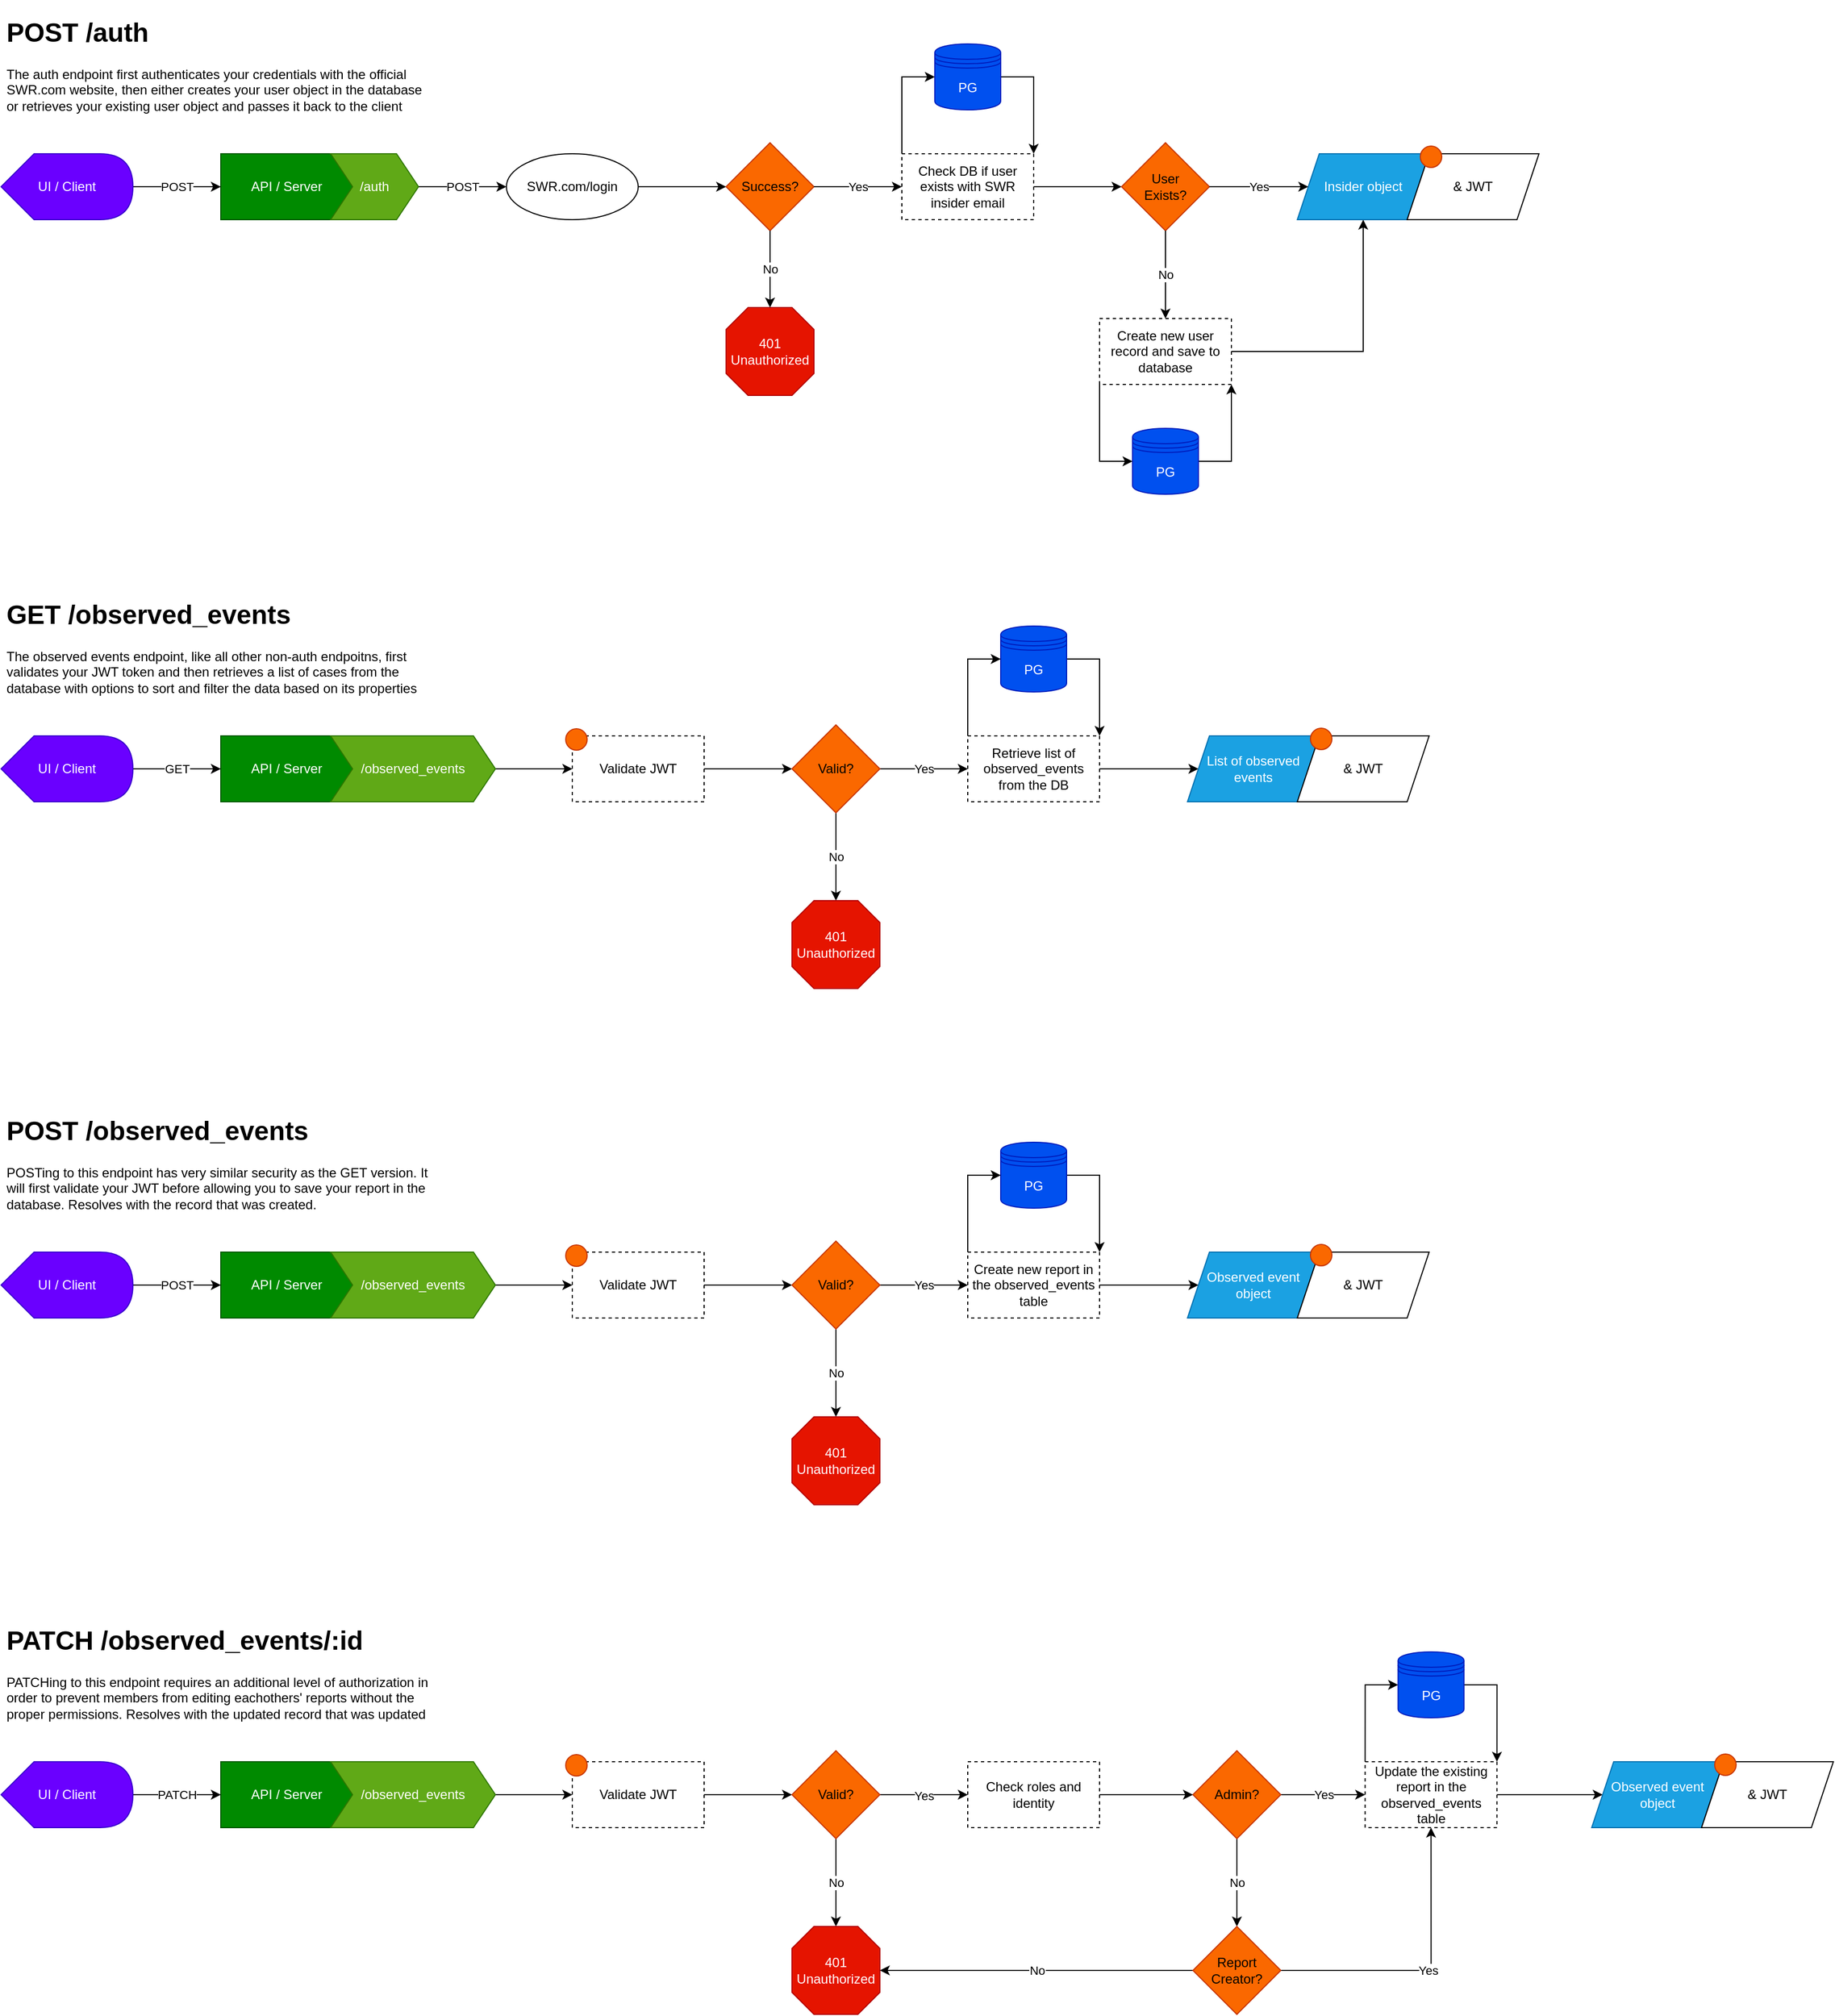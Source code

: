 <mxfile version="20.2.3" type="device"><diagram id="uT7VdFpadkbRcJR9GEGP" name="Page-1"><mxGraphModel dx="2062" dy="1217" grid="0" gridSize="10" guides="1" tooltips="1" connect="1" arrows="1" fold="1" page="0" pageScale="1" pageWidth="850" pageHeight="1100" math="0" shadow="0"><root><mxCell id="0"/><mxCell id="1" parent="0"/><mxCell id="ZuW3GiQq_CwXDDzQ5-BQ-51" style="edgeStyle=orthogonalEdgeStyle;rounded=0;orthogonalLoop=1;jettySize=auto;html=1;exitX=1;exitY=0.5;exitDx=0;exitDy=0;entryX=1;entryY=0;entryDx=0;entryDy=0;" parent="1" source="ZuW3GiQq_CwXDDzQ5-BQ-2" target="ZuW3GiQq_CwXDDzQ5-BQ-37" edge="1"><mxGeometry relative="1" as="geometry"/></mxCell><mxCell id="ZuW3GiQq_CwXDDzQ5-BQ-2" value="PG" style="shape=datastore;whiteSpace=wrap;html=1;fillColor=#0050ef;fontColor=#ffffff;strokeColor=#001DBC;" parent="1" vertex="1"><mxGeometry x="890" y="70" width="60" height="60" as="geometry"/></mxCell><mxCell id="ZuW3GiQq_CwXDDzQ5-BQ-6" value="API / Server" style="rounded=0;whiteSpace=wrap;html=1;fillColor=#008a00;fontColor=#ffffff;strokeColor=#005700;" parent="1" vertex="1"><mxGeometry x="240" y="170" width="120" height="60" as="geometry"/></mxCell><mxCell id="ZuW3GiQq_CwXDDzQ5-BQ-21" value="POST" style="edgeStyle=orthogonalEdgeStyle;rounded=0;orthogonalLoop=1;jettySize=auto;html=1;entryX=0;entryY=0.5;entryDx=0;entryDy=0;" parent="1" source="ZuW3GiQq_CwXDDzQ5-BQ-14" target="ZuW3GiQq_CwXDDzQ5-BQ-18" edge="1"><mxGeometry relative="1" as="geometry"/></mxCell><mxCell id="ZuW3GiQq_CwXDDzQ5-BQ-14" value="/auth" style="shape=step;perimeter=stepPerimeter;whiteSpace=wrap;html=1;fixedSize=1;fillColor=#60a917;fontColor=#ffffff;strokeColor=#2D7600;" parent="1" vertex="1"><mxGeometry x="340" y="170" width="80" height="60" as="geometry"/></mxCell><mxCell id="ZuW3GiQq_CwXDDzQ5-BQ-19" value="POST" style="edgeStyle=orthogonalEdgeStyle;rounded=0;orthogonalLoop=1;jettySize=auto;html=1;entryX=0;entryY=0.5;entryDx=0;entryDy=0;" parent="1" source="ZuW3GiQq_CwXDDzQ5-BQ-16" target="ZuW3GiQq_CwXDDzQ5-BQ-6" edge="1"><mxGeometry relative="1" as="geometry"/></mxCell><mxCell id="ZuW3GiQq_CwXDDzQ5-BQ-16" value="UI / Client" style="shape=display;whiteSpace=wrap;html=1;fillColor=#6a00ff;fontColor=#ffffff;strokeColor=#3700CC;" parent="1" vertex="1"><mxGeometry x="40" y="170" width="120" height="60" as="geometry"/></mxCell><mxCell id="ZuW3GiQq_CwXDDzQ5-BQ-29" style="edgeStyle=orthogonalEdgeStyle;rounded=0;orthogonalLoop=1;jettySize=auto;html=1;entryX=0;entryY=0.5;entryDx=0;entryDy=0;" parent="1" source="ZuW3GiQq_CwXDDzQ5-BQ-18" target="ZuW3GiQq_CwXDDzQ5-BQ-28" edge="1"><mxGeometry relative="1" as="geometry"/></mxCell><mxCell id="ZuW3GiQq_CwXDDzQ5-BQ-18" value="SWR.com/login" style="ellipse;whiteSpace=wrap;html=1;" parent="1" vertex="1"><mxGeometry x="500" y="170" width="120" height="60" as="geometry"/></mxCell><mxCell id="ZuW3GiQq_CwXDDzQ5-BQ-28" value="Success?" style="rhombus;whiteSpace=wrap;html=1;fillColor=#fa6800;fontColor=#000000;strokeColor=#C73500;" parent="1" vertex="1"><mxGeometry x="700" y="160" width="80" height="80" as="geometry"/></mxCell><mxCell id="ZuW3GiQq_CwXDDzQ5-BQ-31" value="401&lt;br&gt;Unauthorized" style="whiteSpace=wrap;html=1;shape=mxgraph.basic.octagon2;align=center;verticalAlign=middle;dx=10;fillColor=#e51400;fontColor=#ffffff;strokeColor=#B20000;" parent="1" vertex="1"><mxGeometry x="700" y="310" width="80" height="80" as="geometry"/></mxCell><mxCell id="ZuW3GiQq_CwXDDzQ5-BQ-33" value="" style="endArrow=classic;html=1;rounded=0;exitX=0.5;exitY=1;exitDx=0;exitDy=0;entryX=0.5;entryY=0;entryDx=0;entryDy=0;entryPerimeter=0;" parent="1" source="ZuW3GiQq_CwXDDzQ5-BQ-28" target="ZuW3GiQq_CwXDDzQ5-BQ-31" edge="1"><mxGeometry relative="1" as="geometry"><mxPoint x="300" y="640" as="sourcePoint"/><mxPoint x="400" y="640" as="targetPoint"/></mxGeometry></mxCell><mxCell id="ZuW3GiQq_CwXDDzQ5-BQ-34" value="No" style="edgeLabel;resizable=0;html=1;align=center;verticalAlign=middle;" parent="ZuW3GiQq_CwXDDzQ5-BQ-33" connectable="0" vertex="1"><mxGeometry relative="1" as="geometry"/></mxCell><mxCell id="ZuW3GiQq_CwXDDzQ5-BQ-50" style="edgeStyle=orthogonalEdgeStyle;rounded=0;orthogonalLoop=1;jettySize=auto;html=1;exitX=0;exitY=0;exitDx=0;exitDy=0;entryX=0;entryY=0.5;entryDx=0;entryDy=0;" parent="1" source="ZuW3GiQq_CwXDDzQ5-BQ-37" target="ZuW3GiQq_CwXDDzQ5-BQ-2" edge="1"><mxGeometry relative="1" as="geometry"><Array as="points"><mxPoint x="860" y="100"/></Array></mxGeometry></mxCell><mxCell id="ZuW3GiQq_CwXDDzQ5-BQ-52" style="edgeStyle=orthogonalEdgeStyle;rounded=0;orthogonalLoop=1;jettySize=auto;html=1;entryX=0;entryY=0.5;entryDx=0;entryDy=0;" parent="1" source="ZuW3GiQq_CwXDDzQ5-BQ-37" target="ZuW3GiQq_CwXDDzQ5-BQ-43" edge="1"><mxGeometry relative="1" as="geometry"/></mxCell><mxCell id="ZuW3GiQq_CwXDDzQ5-BQ-37" value="Check DB if user exists with SWR insider email" style="rounded=0;whiteSpace=wrap;html=1;dashed=1;" parent="1" vertex="1"><mxGeometry x="860" y="170" width="120" height="60" as="geometry"/></mxCell><mxCell id="ZuW3GiQq_CwXDDzQ5-BQ-40" value="" style="endArrow=classic;html=1;rounded=0;exitX=1;exitY=0.5;exitDx=0;exitDy=0;entryX=0;entryY=0.5;entryDx=0;entryDy=0;" parent="1" source="ZuW3GiQq_CwXDDzQ5-BQ-28" target="ZuW3GiQq_CwXDDzQ5-BQ-37" edge="1"><mxGeometry relative="1" as="geometry"><mxPoint x="870" y="300" as="sourcePoint"/><mxPoint x="870" y="380" as="targetPoint"/></mxGeometry></mxCell><mxCell id="ZuW3GiQq_CwXDDzQ5-BQ-41" value="Yes" style="edgeLabel;resizable=0;html=1;align=center;verticalAlign=middle;" parent="ZuW3GiQq_CwXDDzQ5-BQ-40" connectable="0" vertex="1"><mxGeometry relative="1" as="geometry"/></mxCell><mxCell id="ZuW3GiQq_CwXDDzQ5-BQ-43" value="User&lt;br&gt;Exists?" style="rhombus;whiteSpace=wrap;html=1;fillColor=#fa6800;fontColor=#000000;strokeColor=#C73500;" parent="1" vertex="1"><mxGeometry x="1060" y="160" width="80" height="80" as="geometry"/></mxCell><mxCell id="ZuW3GiQq_CwXDDzQ5-BQ-57" style="edgeStyle=orthogonalEdgeStyle;rounded=0;orthogonalLoop=1;jettySize=auto;html=1;exitX=1;exitY=0.5;exitDx=0;exitDy=0;entryX=1;entryY=1;entryDx=0;entryDy=0;" parent="1" source="ZuW3GiQq_CwXDDzQ5-BQ-45" target="ZuW3GiQq_CwXDDzQ5-BQ-53" edge="1"><mxGeometry relative="1" as="geometry"><Array as="points"><mxPoint x="1160" y="450"/></Array></mxGeometry></mxCell><mxCell id="ZuW3GiQq_CwXDDzQ5-BQ-45" value="PG" style="shape=datastore;whiteSpace=wrap;html=1;fillColor=#0050ef;fontColor=#ffffff;strokeColor=#001DBC;" parent="1" vertex="1"><mxGeometry x="1070" y="420" width="60" height="60" as="geometry"/></mxCell><mxCell id="ZuW3GiQq_CwXDDzQ5-BQ-56" style="edgeStyle=orthogonalEdgeStyle;rounded=0;orthogonalLoop=1;jettySize=auto;html=1;exitX=0;exitY=1;exitDx=0;exitDy=0;entryX=0;entryY=0.5;entryDx=0;entryDy=0;" parent="1" source="ZuW3GiQq_CwXDDzQ5-BQ-53" target="ZuW3GiQq_CwXDDzQ5-BQ-45" edge="1"><mxGeometry relative="1" as="geometry"/></mxCell><mxCell id="ZuW3GiQq_CwXDDzQ5-BQ-66" style="edgeStyle=orthogonalEdgeStyle;rounded=0;orthogonalLoop=1;jettySize=auto;html=1;exitX=1;exitY=0.5;exitDx=0;exitDy=0;entryX=0.5;entryY=1;entryDx=0;entryDy=0;" parent="1" source="ZuW3GiQq_CwXDDzQ5-BQ-53" target="ZuW3GiQq_CwXDDzQ5-BQ-60" edge="1"><mxGeometry relative="1" as="geometry"/></mxCell><mxCell id="ZuW3GiQq_CwXDDzQ5-BQ-53" value="Create new user record and save to database" style="rounded=0;whiteSpace=wrap;html=1;dashed=1;" parent="1" vertex="1"><mxGeometry x="1040" y="320" width="120" height="60" as="geometry"/></mxCell><mxCell id="ZuW3GiQq_CwXDDzQ5-BQ-54" value="" style="endArrow=classic;html=1;rounded=0;exitX=0.5;exitY=1;exitDx=0;exitDy=0;entryX=0.5;entryY=0;entryDx=0;entryDy=0;" parent="1" source="ZuW3GiQq_CwXDDzQ5-BQ-43" target="ZuW3GiQq_CwXDDzQ5-BQ-53" edge="1"><mxGeometry relative="1" as="geometry"><mxPoint x="750" y="250" as="sourcePoint"/><mxPoint x="750" y="320" as="targetPoint"/></mxGeometry></mxCell><mxCell id="ZuW3GiQq_CwXDDzQ5-BQ-55" value="No" style="edgeLabel;resizable=0;html=1;align=center;verticalAlign=middle;" parent="ZuW3GiQq_CwXDDzQ5-BQ-54" connectable="0" vertex="1"><mxGeometry relative="1" as="geometry"/></mxCell><mxCell id="ZuW3GiQq_CwXDDzQ5-BQ-60" value="Insider object" style="shape=parallelogram;perimeter=parallelogramPerimeter;whiteSpace=wrap;html=1;fixedSize=1;fillColor=#1ba1e2;fontColor=#ffffff;strokeColor=#006EAF;" parent="1" vertex="1"><mxGeometry x="1220" y="170" width="120" height="60" as="geometry"/></mxCell><mxCell id="ZuW3GiQq_CwXDDzQ5-BQ-61" value="" style="endArrow=classic;html=1;rounded=0;entryX=0;entryY=0.5;entryDx=0;entryDy=0;exitX=1;exitY=0.5;exitDx=0;exitDy=0;" parent="1" source="ZuW3GiQq_CwXDDzQ5-BQ-43" target="ZuW3GiQq_CwXDDzQ5-BQ-60" edge="1"><mxGeometry relative="1" as="geometry"><mxPoint x="1170" y="140" as="sourcePoint"/><mxPoint x="870" y="210" as="targetPoint"/></mxGeometry></mxCell><mxCell id="ZuW3GiQq_CwXDDzQ5-BQ-62" value="Yes" style="edgeLabel;resizable=0;html=1;align=center;verticalAlign=middle;" parent="ZuW3GiQq_CwXDDzQ5-BQ-61" connectable="0" vertex="1"><mxGeometry relative="1" as="geometry"/></mxCell><mxCell id="ZuW3GiQq_CwXDDzQ5-BQ-68" value="API / Server" style="rounded=0;whiteSpace=wrap;html=1;fillColor=#008a00;fontColor=#ffffff;strokeColor=#005700;" parent="1" vertex="1"><mxGeometry x="240" y="700" width="120" height="60" as="geometry"/></mxCell><mxCell id="ZuW3GiQq_CwXDDzQ5-BQ-74" style="edgeStyle=orthogonalEdgeStyle;rounded=0;orthogonalLoop=1;jettySize=auto;html=1;entryX=0;entryY=0.5;entryDx=0;entryDy=0;" parent="1" source="ZuW3GiQq_CwXDDzQ5-BQ-69" target="ZuW3GiQq_CwXDDzQ5-BQ-72" edge="1"><mxGeometry relative="1" as="geometry"/></mxCell><mxCell id="ZuW3GiQq_CwXDDzQ5-BQ-69" value="/observed_events" style="shape=step;perimeter=stepPerimeter;whiteSpace=wrap;html=1;fixedSize=1;fillColor=#60a917;fontColor=#ffffff;strokeColor=#2D7600;" parent="1" vertex="1"><mxGeometry x="340" y="700" width="150" height="60" as="geometry"/></mxCell><mxCell id="ZuW3GiQq_CwXDDzQ5-BQ-70" value="GET" style="edgeStyle=orthogonalEdgeStyle;rounded=0;orthogonalLoop=1;jettySize=auto;html=1;entryX=0;entryY=0.5;entryDx=0;entryDy=0;" parent="1" source="ZuW3GiQq_CwXDDzQ5-BQ-71" target="ZuW3GiQq_CwXDDzQ5-BQ-68" edge="1"><mxGeometry relative="1" as="geometry"/></mxCell><mxCell id="ZuW3GiQq_CwXDDzQ5-BQ-71" value="UI / Client" style="shape=display;whiteSpace=wrap;html=1;fillColor=#6a00ff;fontColor=#ffffff;strokeColor=#3700CC;" parent="1" vertex="1"><mxGeometry x="40" y="700" width="120" height="60" as="geometry"/></mxCell><mxCell id="ZuW3GiQq_CwXDDzQ5-BQ-76" style="edgeStyle=orthogonalEdgeStyle;rounded=0;orthogonalLoop=1;jettySize=auto;html=1;entryX=0;entryY=0.5;entryDx=0;entryDy=0;" parent="1" source="ZuW3GiQq_CwXDDzQ5-BQ-72" target="ZuW3GiQq_CwXDDzQ5-BQ-75" edge="1"><mxGeometry relative="1" as="geometry"/></mxCell><mxCell id="ZuW3GiQq_CwXDDzQ5-BQ-72" value="Validate JWT" style="rounded=0;whiteSpace=wrap;html=1;dashed=1;" parent="1" vertex="1"><mxGeometry x="560" y="700" width="120" height="60" as="geometry"/></mxCell><mxCell id="ZuW3GiQq_CwXDDzQ5-BQ-73" value="&amp;amp; JWT" style="shape=parallelogram;perimeter=parallelogramPerimeter;whiteSpace=wrap;html=1;fixedSize=1;" parent="1" vertex="1"><mxGeometry x="1320" y="170" width="120" height="60" as="geometry"/></mxCell><mxCell id="ZuW3GiQq_CwXDDzQ5-BQ-78" value="No" style="edgeStyle=orthogonalEdgeStyle;rounded=0;orthogonalLoop=1;jettySize=auto;html=1;entryX=0.5;entryY=0;entryDx=0;entryDy=0;entryPerimeter=0;" parent="1" source="ZuW3GiQq_CwXDDzQ5-BQ-75" target="ZuW3GiQq_CwXDDzQ5-BQ-77" edge="1"><mxGeometry relative="1" as="geometry"/></mxCell><mxCell id="ZuW3GiQq_CwXDDzQ5-BQ-85" value="Yes" style="edgeStyle=orthogonalEdgeStyle;rounded=0;orthogonalLoop=1;jettySize=auto;html=1;entryX=0;entryY=0.5;entryDx=0;entryDy=0;" parent="1" source="ZuW3GiQq_CwXDDzQ5-BQ-75" target="ZuW3GiQq_CwXDDzQ5-BQ-84" edge="1"><mxGeometry relative="1" as="geometry"/></mxCell><mxCell id="ZuW3GiQq_CwXDDzQ5-BQ-75" value="Valid?" style="rhombus;whiteSpace=wrap;html=1;fillColor=#fa6800;fontColor=#000000;strokeColor=#C73500;" parent="1" vertex="1"><mxGeometry x="760" y="690" width="80" height="80" as="geometry"/></mxCell><mxCell id="ZuW3GiQq_CwXDDzQ5-BQ-77" value="401&lt;br&gt;Unauthorized" style="whiteSpace=wrap;html=1;shape=mxgraph.basic.octagon2;align=center;verticalAlign=middle;dx=10;fillColor=#e51400;fontColor=#ffffff;strokeColor=#B20000;" parent="1" vertex="1"><mxGeometry x="760" y="850" width="80" height="80" as="geometry"/></mxCell><mxCell id="ZuW3GiQq_CwXDDzQ5-BQ-79" value="&lt;h1&gt;POST /auth&lt;/h1&gt;&lt;p&gt;The auth endpoint first authenticates your credentials with the official SWR.com website, then either creates your user object in the database or retrieves your existing user object and passes it back to the client&lt;/p&gt;" style="text;html=1;strokeColor=none;fillColor=none;spacing=5;spacingTop=-20;whiteSpace=wrap;overflow=hidden;rounded=0;" parent="1" vertex="1"><mxGeometry x="40" y="40" width="400" height="120" as="geometry"/></mxCell><mxCell id="ZuW3GiQq_CwXDDzQ5-BQ-80" value="&lt;h1&gt;GET /observed_events&lt;/h1&gt;&lt;p&gt;The observed events endpoint, like all other non-auth endpoitns, first validates your JWT token and then retrieves a list of cases from the database with options to sort and filter the data based on its properties&lt;/p&gt;" style="text;html=1;strokeColor=none;fillColor=none;spacing=5;spacingTop=-20;whiteSpace=wrap;overflow=hidden;rounded=0;" parent="1" vertex="1"><mxGeometry x="40" y="570" width="400" height="120" as="geometry"/></mxCell><mxCell id="ZuW3GiQq_CwXDDzQ5-BQ-81" style="edgeStyle=orthogonalEdgeStyle;rounded=0;orthogonalLoop=1;jettySize=auto;html=1;exitX=1;exitY=0.5;exitDx=0;exitDy=0;entryX=1;entryY=0;entryDx=0;entryDy=0;" parent="1" source="ZuW3GiQq_CwXDDzQ5-BQ-82" target="ZuW3GiQq_CwXDDzQ5-BQ-84" edge="1"><mxGeometry relative="1" as="geometry"/></mxCell><mxCell id="ZuW3GiQq_CwXDDzQ5-BQ-82" value="PG" style="shape=datastore;whiteSpace=wrap;html=1;fillColor=#0050ef;fontColor=#ffffff;strokeColor=#001DBC;" parent="1" vertex="1"><mxGeometry x="950" y="600" width="60" height="60" as="geometry"/></mxCell><mxCell id="ZuW3GiQq_CwXDDzQ5-BQ-83" style="edgeStyle=orthogonalEdgeStyle;rounded=0;orthogonalLoop=1;jettySize=auto;html=1;exitX=0;exitY=0;exitDx=0;exitDy=0;entryX=0;entryY=0.5;entryDx=0;entryDy=0;" parent="1" source="ZuW3GiQq_CwXDDzQ5-BQ-84" target="ZuW3GiQq_CwXDDzQ5-BQ-82" edge="1"><mxGeometry relative="1" as="geometry"><Array as="points"><mxPoint x="920" y="630"/></Array></mxGeometry></mxCell><mxCell id="ZuW3GiQq_CwXDDzQ5-BQ-87" style="edgeStyle=orthogonalEdgeStyle;rounded=0;orthogonalLoop=1;jettySize=auto;html=1;entryX=0;entryY=0.5;entryDx=0;entryDy=0;" parent="1" source="ZuW3GiQq_CwXDDzQ5-BQ-84" target="ZuW3GiQq_CwXDDzQ5-BQ-86" edge="1"><mxGeometry relative="1" as="geometry"/></mxCell><mxCell id="ZuW3GiQq_CwXDDzQ5-BQ-84" value="Retrieve list of observed_events from the DB" style="rounded=0;whiteSpace=wrap;html=1;dashed=1;" parent="1" vertex="1"><mxGeometry x="920" y="700" width="120" height="60" as="geometry"/></mxCell><mxCell id="ZuW3GiQq_CwXDDzQ5-BQ-86" value="List of observed events" style="shape=parallelogram;perimeter=parallelogramPerimeter;whiteSpace=wrap;html=1;fixedSize=1;fillColor=#1ba1e2;fontColor=#ffffff;strokeColor=#006EAF;" parent="1" vertex="1"><mxGeometry x="1120" y="700" width="120" height="60" as="geometry"/></mxCell><mxCell id="XZidE0IkMX-tpGmf4E9z-1" value="" style="ellipse;whiteSpace=wrap;html=1;aspect=fixed;fillColor=#fa6800;fontColor=#000000;strokeColor=#C73500;" vertex="1" parent="1"><mxGeometry x="554" y="693.5" width="19.5" height="19.5" as="geometry"/></mxCell><mxCell id="XZidE0IkMX-tpGmf4E9z-2" value="API / Server" style="rounded=0;whiteSpace=wrap;html=1;fillColor=#008a00;fontColor=#ffffff;strokeColor=#005700;" vertex="1" parent="1"><mxGeometry x="240" y="1170" width="120" height="60" as="geometry"/></mxCell><mxCell id="XZidE0IkMX-tpGmf4E9z-3" style="edgeStyle=orthogonalEdgeStyle;rounded=0;orthogonalLoop=1;jettySize=auto;html=1;entryX=0;entryY=0.5;entryDx=0;entryDy=0;" edge="1" parent="1" source="XZidE0IkMX-tpGmf4E9z-4" target="XZidE0IkMX-tpGmf4E9z-8"><mxGeometry relative="1" as="geometry"/></mxCell><mxCell id="XZidE0IkMX-tpGmf4E9z-4" value="/observed_events" style="shape=step;perimeter=stepPerimeter;whiteSpace=wrap;html=1;fixedSize=1;fillColor=#60a917;fontColor=#ffffff;strokeColor=#2D7600;" vertex="1" parent="1"><mxGeometry x="340" y="1170" width="150" height="60" as="geometry"/></mxCell><mxCell id="XZidE0IkMX-tpGmf4E9z-5" value="POST" style="edgeStyle=orthogonalEdgeStyle;rounded=0;orthogonalLoop=1;jettySize=auto;html=1;entryX=0;entryY=0.5;entryDx=0;entryDy=0;" edge="1" parent="1" source="XZidE0IkMX-tpGmf4E9z-6" target="XZidE0IkMX-tpGmf4E9z-2"><mxGeometry relative="1" as="geometry"/></mxCell><mxCell id="XZidE0IkMX-tpGmf4E9z-6" value="UI / Client" style="shape=display;whiteSpace=wrap;html=1;fillColor=#6a00ff;fontColor=#ffffff;strokeColor=#3700CC;" vertex="1" parent="1"><mxGeometry x="40" y="1170" width="120" height="60" as="geometry"/></mxCell><mxCell id="XZidE0IkMX-tpGmf4E9z-7" style="edgeStyle=orthogonalEdgeStyle;rounded=0;orthogonalLoop=1;jettySize=auto;html=1;entryX=0;entryY=0.5;entryDx=0;entryDy=0;" edge="1" parent="1" source="XZidE0IkMX-tpGmf4E9z-8" target="XZidE0IkMX-tpGmf4E9z-11"><mxGeometry relative="1" as="geometry"/></mxCell><mxCell id="XZidE0IkMX-tpGmf4E9z-8" value="Validate JWT" style="rounded=0;whiteSpace=wrap;html=1;dashed=1;" vertex="1" parent="1"><mxGeometry x="560" y="1170" width="120" height="60" as="geometry"/></mxCell><mxCell id="XZidE0IkMX-tpGmf4E9z-9" value="No" style="edgeStyle=orthogonalEdgeStyle;rounded=0;orthogonalLoop=1;jettySize=auto;html=1;entryX=0.5;entryY=0;entryDx=0;entryDy=0;entryPerimeter=0;" edge="1" parent="1" source="XZidE0IkMX-tpGmf4E9z-11" target="XZidE0IkMX-tpGmf4E9z-12"><mxGeometry relative="1" as="geometry"/></mxCell><mxCell id="XZidE0IkMX-tpGmf4E9z-10" value="Yes" style="edgeStyle=orthogonalEdgeStyle;rounded=0;orthogonalLoop=1;jettySize=auto;html=1;entryX=0;entryY=0.5;entryDx=0;entryDy=0;" edge="1" parent="1" source="XZidE0IkMX-tpGmf4E9z-11" target="XZidE0IkMX-tpGmf4E9z-18"><mxGeometry relative="1" as="geometry"/></mxCell><mxCell id="XZidE0IkMX-tpGmf4E9z-11" value="Valid?" style="rhombus;whiteSpace=wrap;html=1;fillColor=#fa6800;fontColor=#000000;strokeColor=#C73500;" vertex="1" parent="1"><mxGeometry x="760" y="1160" width="80" height="80" as="geometry"/></mxCell><mxCell id="XZidE0IkMX-tpGmf4E9z-12" value="401&lt;br&gt;Unauthorized" style="whiteSpace=wrap;html=1;shape=mxgraph.basic.octagon2;align=center;verticalAlign=middle;dx=10;fillColor=#e51400;fontColor=#ffffff;strokeColor=#B20000;" vertex="1" parent="1"><mxGeometry x="760" y="1320" width="80" height="80" as="geometry"/></mxCell><mxCell id="XZidE0IkMX-tpGmf4E9z-13" value="&lt;h1&gt;POST /observed_events&lt;/h1&gt;&lt;p&gt;POSTing to this endpoint has very similar security as the GET version. It will first validate your JWT before allowing you to save your report in the database. Resolves with the record that was created.&lt;/p&gt;" style="text;html=1;strokeColor=none;fillColor=none;spacing=5;spacingTop=-20;whiteSpace=wrap;overflow=hidden;rounded=0;" vertex="1" parent="1"><mxGeometry x="40" y="1040" width="400" height="120" as="geometry"/></mxCell><mxCell id="XZidE0IkMX-tpGmf4E9z-14" style="edgeStyle=orthogonalEdgeStyle;rounded=0;orthogonalLoop=1;jettySize=auto;html=1;exitX=1;exitY=0.5;exitDx=0;exitDy=0;entryX=1;entryY=0;entryDx=0;entryDy=0;" edge="1" parent="1" source="XZidE0IkMX-tpGmf4E9z-15" target="XZidE0IkMX-tpGmf4E9z-18"><mxGeometry relative="1" as="geometry"/></mxCell><mxCell id="XZidE0IkMX-tpGmf4E9z-15" value="PG" style="shape=datastore;whiteSpace=wrap;html=1;fillColor=#0050ef;fontColor=#ffffff;strokeColor=#001DBC;" vertex="1" parent="1"><mxGeometry x="950" y="1070" width="60" height="60" as="geometry"/></mxCell><mxCell id="XZidE0IkMX-tpGmf4E9z-16" style="edgeStyle=orthogonalEdgeStyle;rounded=0;orthogonalLoop=1;jettySize=auto;html=1;exitX=0;exitY=0;exitDx=0;exitDy=0;entryX=0;entryY=0.5;entryDx=0;entryDy=0;" edge="1" parent="1" source="XZidE0IkMX-tpGmf4E9z-18" target="XZidE0IkMX-tpGmf4E9z-15"><mxGeometry relative="1" as="geometry"><Array as="points"><mxPoint x="920" y="1100"/></Array></mxGeometry></mxCell><mxCell id="XZidE0IkMX-tpGmf4E9z-17" style="edgeStyle=orthogonalEdgeStyle;rounded=0;orthogonalLoop=1;jettySize=auto;html=1;entryX=0;entryY=0.5;entryDx=0;entryDy=0;" edge="1" parent="1" source="XZidE0IkMX-tpGmf4E9z-18" target="XZidE0IkMX-tpGmf4E9z-19"><mxGeometry relative="1" as="geometry"/></mxCell><mxCell id="XZidE0IkMX-tpGmf4E9z-18" value="Create new report in the observed_events table" style="rounded=0;whiteSpace=wrap;html=1;dashed=1;" vertex="1" parent="1"><mxGeometry x="920" y="1170" width="120" height="60" as="geometry"/></mxCell><mxCell id="XZidE0IkMX-tpGmf4E9z-19" value="Observed event object" style="shape=parallelogram;perimeter=parallelogramPerimeter;whiteSpace=wrap;html=1;fixedSize=1;fillColor=#1ba1e2;fontColor=#ffffff;strokeColor=#006EAF;" vertex="1" parent="1"><mxGeometry x="1120" y="1170" width="120" height="60" as="geometry"/></mxCell><mxCell id="XZidE0IkMX-tpGmf4E9z-20" value="" style="ellipse;whiteSpace=wrap;html=1;aspect=fixed;fillColor=#fa6800;fontColor=#000000;strokeColor=#C73500;" vertex="1" parent="1"><mxGeometry x="554" y="1163.5" width="19.5" height="19.5" as="geometry"/></mxCell><mxCell id="XZidE0IkMX-tpGmf4E9z-21" value="" style="ellipse;whiteSpace=wrap;html=1;aspect=fixed;fillColor=#fa6800;fontColor=#000000;strokeColor=#C73500;" vertex="1" parent="1"><mxGeometry x="1332" y="163" width="19.5" height="19.5" as="geometry"/></mxCell><mxCell id="XZidE0IkMX-tpGmf4E9z-22" value="&amp;amp; JWT" style="shape=parallelogram;perimeter=parallelogramPerimeter;whiteSpace=wrap;html=1;fixedSize=1;" vertex="1" parent="1"><mxGeometry x="1220" y="700" width="120" height="60" as="geometry"/></mxCell><mxCell id="XZidE0IkMX-tpGmf4E9z-23" value="" style="ellipse;whiteSpace=wrap;html=1;aspect=fixed;fillColor=#fa6800;fontColor=#000000;strokeColor=#C73500;" vertex="1" parent="1"><mxGeometry x="1232" y="693" width="19.5" height="19.5" as="geometry"/></mxCell><mxCell id="XZidE0IkMX-tpGmf4E9z-24" value="&amp;amp; JWT" style="shape=parallelogram;perimeter=parallelogramPerimeter;whiteSpace=wrap;html=1;fixedSize=1;" vertex="1" parent="1"><mxGeometry x="1220" y="1170" width="120" height="60" as="geometry"/></mxCell><mxCell id="XZidE0IkMX-tpGmf4E9z-25" value="" style="ellipse;whiteSpace=wrap;html=1;aspect=fixed;fillColor=#fa6800;fontColor=#000000;strokeColor=#C73500;" vertex="1" parent="1"><mxGeometry x="1232" y="1163" width="19.5" height="19.5" as="geometry"/></mxCell><mxCell id="XZidE0IkMX-tpGmf4E9z-26" value="API / Server" style="rounded=0;whiteSpace=wrap;html=1;fillColor=#008a00;fontColor=#ffffff;strokeColor=#005700;" vertex="1" parent="1"><mxGeometry x="240" y="1634" width="120" height="60" as="geometry"/></mxCell><mxCell id="XZidE0IkMX-tpGmf4E9z-27" style="edgeStyle=orthogonalEdgeStyle;rounded=0;orthogonalLoop=1;jettySize=auto;html=1;entryX=0;entryY=0.5;entryDx=0;entryDy=0;" edge="1" parent="1" source="XZidE0IkMX-tpGmf4E9z-28" target="XZidE0IkMX-tpGmf4E9z-32"><mxGeometry relative="1" as="geometry"/></mxCell><mxCell id="XZidE0IkMX-tpGmf4E9z-28" value="/observed_events" style="shape=step;perimeter=stepPerimeter;whiteSpace=wrap;html=1;fixedSize=1;fillColor=#60a917;fontColor=#ffffff;strokeColor=#2D7600;" vertex="1" parent="1"><mxGeometry x="340" y="1634" width="150" height="60" as="geometry"/></mxCell><mxCell id="XZidE0IkMX-tpGmf4E9z-29" value="PATCH" style="edgeStyle=orthogonalEdgeStyle;rounded=0;orthogonalLoop=1;jettySize=auto;html=1;entryX=0;entryY=0.5;entryDx=0;entryDy=0;" edge="1" parent="1" source="XZidE0IkMX-tpGmf4E9z-30" target="XZidE0IkMX-tpGmf4E9z-26"><mxGeometry relative="1" as="geometry"/></mxCell><mxCell id="XZidE0IkMX-tpGmf4E9z-30" value="UI / Client" style="shape=display;whiteSpace=wrap;html=1;fillColor=#6a00ff;fontColor=#ffffff;strokeColor=#3700CC;" vertex="1" parent="1"><mxGeometry x="40" y="1634" width="120" height="60" as="geometry"/></mxCell><mxCell id="XZidE0IkMX-tpGmf4E9z-31" style="edgeStyle=orthogonalEdgeStyle;rounded=0;orthogonalLoop=1;jettySize=auto;html=1;entryX=0;entryY=0.5;entryDx=0;entryDy=0;" edge="1" parent="1" source="XZidE0IkMX-tpGmf4E9z-32" target="XZidE0IkMX-tpGmf4E9z-35"><mxGeometry relative="1" as="geometry"/></mxCell><mxCell id="XZidE0IkMX-tpGmf4E9z-32" value="Validate JWT" style="rounded=0;whiteSpace=wrap;html=1;dashed=1;" vertex="1" parent="1"><mxGeometry x="560" y="1634" width="120" height="60" as="geometry"/></mxCell><mxCell id="XZidE0IkMX-tpGmf4E9z-33" value="No" style="edgeStyle=orthogonalEdgeStyle;rounded=0;orthogonalLoop=1;jettySize=auto;html=1;entryX=0.5;entryY=0;entryDx=0;entryDy=0;entryPerimeter=0;" edge="1" parent="1" source="XZidE0IkMX-tpGmf4E9z-35" target="XZidE0IkMX-tpGmf4E9z-36"><mxGeometry relative="1" as="geometry"/></mxCell><mxCell id="XZidE0IkMX-tpGmf4E9z-34" value="Yes" style="edgeStyle=orthogonalEdgeStyle;rounded=0;orthogonalLoop=1;jettySize=auto;html=1;entryX=0;entryY=0.5;entryDx=0;entryDy=0;" edge="1" parent="1" source="XZidE0IkMX-tpGmf4E9z-35"><mxGeometry relative="1" as="geometry"><mxPoint x="920" y="1664" as="targetPoint"/></mxGeometry></mxCell><mxCell id="XZidE0IkMX-tpGmf4E9z-35" value="Valid?" style="rhombus;whiteSpace=wrap;html=1;fillColor=#fa6800;fontColor=#000000;strokeColor=#C73500;" vertex="1" parent="1"><mxGeometry x="760" y="1624" width="80" height="80" as="geometry"/></mxCell><mxCell id="XZidE0IkMX-tpGmf4E9z-36" value="401&lt;br&gt;Unauthorized" style="whiteSpace=wrap;html=1;shape=mxgraph.basic.octagon2;align=center;verticalAlign=middle;dx=10;fillColor=#e51400;fontColor=#ffffff;strokeColor=#B20000;" vertex="1" parent="1"><mxGeometry x="760" y="1784" width="80" height="80" as="geometry"/></mxCell><mxCell id="XZidE0IkMX-tpGmf4E9z-37" value="&lt;h1&gt;PATCH /observed_events/:id&lt;/h1&gt;&lt;p&gt;PATCHing to this endpoint requires an additional level of authorization in order to prevent members from editing eachothers' reports without the proper permissions. Resolves with the updated record that was updated&lt;/p&gt;" style="text;html=1;strokeColor=none;fillColor=none;spacing=5;spacingTop=-20;whiteSpace=wrap;overflow=hidden;rounded=0;" vertex="1" parent="1"><mxGeometry x="40" y="1504" width="400" height="120" as="geometry"/></mxCell><mxCell id="XZidE0IkMX-tpGmf4E9z-44" value="" style="ellipse;whiteSpace=wrap;html=1;aspect=fixed;fillColor=#fa6800;fontColor=#000000;strokeColor=#C73500;" vertex="1" parent="1"><mxGeometry x="554" y="1627.5" width="19.5" height="19.5" as="geometry"/></mxCell><mxCell id="XZidE0IkMX-tpGmf4E9z-51" value="No" style="edgeStyle=orthogonalEdgeStyle;rounded=0;orthogonalLoop=1;jettySize=auto;html=1;exitX=0.5;exitY=1;exitDx=0;exitDy=0;entryX=0.5;entryY=0;entryDx=0;entryDy=0;" edge="1" parent="1" source="XZidE0IkMX-tpGmf4E9z-47" target="XZidE0IkMX-tpGmf4E9z-49"><mxGeometry relative="1" as="geometry"/></mxCell><mxCell id="XZidE0IkMX-tpGmf4E9z-62" value="Yes" style="edgeStyle=orthogonalEdgeStyle;rounded=0;orthogonalLoop=1;jettySize=auto;html=1;exitX=1;exitY=0.5;exitDx=0;exitDy=0;" edge="1" parent="1" source="XZidE0IkMX-tpGmf4E9z-47" target="XZidE0IkMX-tpGmf4E9z-61"><mxGeometry relative="1" as="geometry"/></mxCell><mxCell id="XZidE0IkMX-tpGmf4E9z-47" value="Admin?" style="rhombus;whiteSpace=wrap;html=1;fillColor=#fa6800;fontColor=#000000;strokeColor=#C73500;" vertex="1" parent="1"><mxGeometry x="1125" y="1624" width="80" height="80" as="geometry"/></mxCell><mxCell id="XZidE0IkMX-tpGmf4E9z-52" value="No" style="edgeStyle=orthogonalEdgeStyle;rounded=0;orthogonalLoop=1;jettySize=auto;html=1;exitX=0;exitY=0.5;exitDx=0;exitDy=0;entryX=1;entryY=0.5;entryDx=0;entryDy=0;entryPerimeter=0;" edge="1" parent="1" source="XZidE0IkMX-tpGmf4E9z-49" target="XZidE0IkMX-tpGmf4E9z-36"><mxGeometry relative="1" as="geometry"/></mxCell><mxCell id="XZidE0IkMX-tpGmf4E9z-63" value="Yes" style="edgeStyle=orthogonalEdgeStyle;rounded=0;orthogonalLoop=1;jettySize=auto;html=1;exitX=1;exitY=0.5;exitDx=0;exitDy=0;entryX=0.5;entryY=1;entryDx=0;entryDy=0;" edge="1" parent="1" source="XZidE0IkMX-tpGmf4E9z-49" target="XZidE0IkMX-tpGmf4E9z-61"><mxGeometry relative="1" as="geometry"/></mxCell><mxCell id="XZidE0IkMX-tpGmf4E9z-49" value="Report Creator?" style="rhombus;whiteSpace=wrap;html=1;fillColor=#fa6800;fontColor=#000000;strokeColor=#C73500;" vertex="1" parent="1"><mxGeometry x="1125" y="1784" width="80" height="80" as="geometry"/></mxCell><mxCell id="XZidE0IkMX-tpGmf4E9z-54" style="edgeStyle=orthogonalEdgeStyle;rounded=0;orthogonalLoop=1;jettySize=auto;html=1;exitX=1;exitY=0.5;exitDx=0;exitDy=0;entryX=0;entryY=0.5;entryDx=0;entryDy=0;" edge="1" parent="1" source="XZidE0IkMX-tpGmf4E9z-53" target="XZidE0IkMX-tpGmf4E9z-47"><mxGeometry relative="1" as="geometry"/></mxCell><mxCell id="XZidE0IkMX-tpGmf4E9z-53" value="Check roles and identity" style="rounded=0;whiteSpace=wrap;html=1;dashed=1;" vertex="1" parent="1"><mxGeometry x="920" y="1634" width="120" height="60" as="geometry"/></mxCell><mxCell id="XZidE0IkMX-tpGmf4E9z-58" style="edgeStyle=orthogonalEdgeStyle;rounded=0;orthogonalLoop=1;jettySize=auto;html=1;exitX=1;exitY=0.5;exitDx=0;exitDy=0;entryX=1;entryY=0;entryDx=0;entryDy=0;" edge="1" parent="1" source="XZidE0IkMX-tpGmf4E9z-59" target="XZidE0IkMX-tpGmf4E9z-61"><mxGeometry relative="1" as="geometry"/></mxCell><mxCell id="XZidE0IkMX-tpGmf4E9z-59" value="PG" style="shape=datastore;whiteSpace=wrap;html=1;fillColor=#0050ef;fontColor=#ffffff;strokeColor=#001DBC;" vertex="1" parent="1"><mxGeometry x="1311.75" y="1534" width="60" height="60" as="geometry"/></mxCell><mxCell id="XZidE0IkMX-tpGmf4E9z-60" style="edgeStyle=orthogonalEdgeStyle;rounded=0;orthogonalLoop=1;jettySize=auto;html=1;exitX=0;exitY=0;exitDx=0;exitDy=0;entryX=0;entryY=0.5;entryDx=0;entryDy=0;" edge="1" parent="1" source="XZidE0IkMX-tpGmf4E9z-61" target="XZidE0IkMX-tpGmf4E9z-59"><mxGeometry relative="1" as="geometry"><Array as="points"><mxPoint x="1281.75" y="1564"/></Array></mxGeometry></mxCell><mxCell id="XZidE0IkMX-tpGmf4E9z-67" style="edgeStyle=orthogonalEdgeStyle;rounded=0;orthogonalLoop=1;jettySize=auto;html=1;entryX=0;entryY=0.5;entryDx=0;entryDy=0;" edge="1" parent="1" source="XZidE0IkMX-tpGmf4E9z-61" target="XZidE0IkMX-tpGmf4E9z-64"><mxGeometry relative="1" as="geometry"/></mxCell><mxCell id="XZidE0IkMX-tpGmf4E9z-61" value="Update the existing report in the observed_events table" style="rounded=0;whiteSpace=wrap;html=1;dashed=1;" vertex="1" parent="1"><mxGeometry x="1281.75" y="1634" width="120" height="60" as="geometry"/></mxCell><mxCell id="XZidE0IkMX-tpGmf4E9z-64" value="Observed event object" style="shape=parallelogram;perimeter=parallelogramPerimeter;whiteSpace=wrap;html=1;fixedSize=1;fillColor=#1ba1e2;fontColor=#ffffff;strokeColor=#006EAF;" vertex="1" parent="1"><mxGeometry x="1488" y="1634" width="120" height="60" as="geometry"/></mxCell><mxCell id="XZidE0IkMX-tpGmf4E9z-65" value="&amp;amp; JWT" style="shape=parallelogram;perimeter=parallelogramPerimeter;whiteSpace=wrap;html=1;fixedSize=1;" vertex="1" parent="1"><mxGeometry x="1588" y="1634" width="120" height="60" as="geometry"/></mxCell><mxCell id="XZidE0IkMX-tpGmf4E9z-66" value="" style="ellipse;whiteSpace=wrap;html=1;aspect=fixed;fillColor=#fa6800;fontColor=#000000;strokeColor=#C73500;" vertex="1" parent="1"><mxGeometry x="1600" y="1627" width="19.5" height="19.5" as="geometry"/></mxCell></root></mxGraphModel></diagram></mxfile>